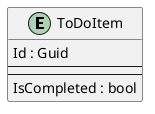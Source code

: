 @startuml

entity ToDoItem {
    Id : Guid
    --
    ' ToDoItemKeyCodePlaceholder
    --
    IsCompleted : bool
    ' ToDoItemPropertyCodePlaceholder
}

' EntityCodePlaceholder

' RelationshipCodePlaceholder

@enduml
